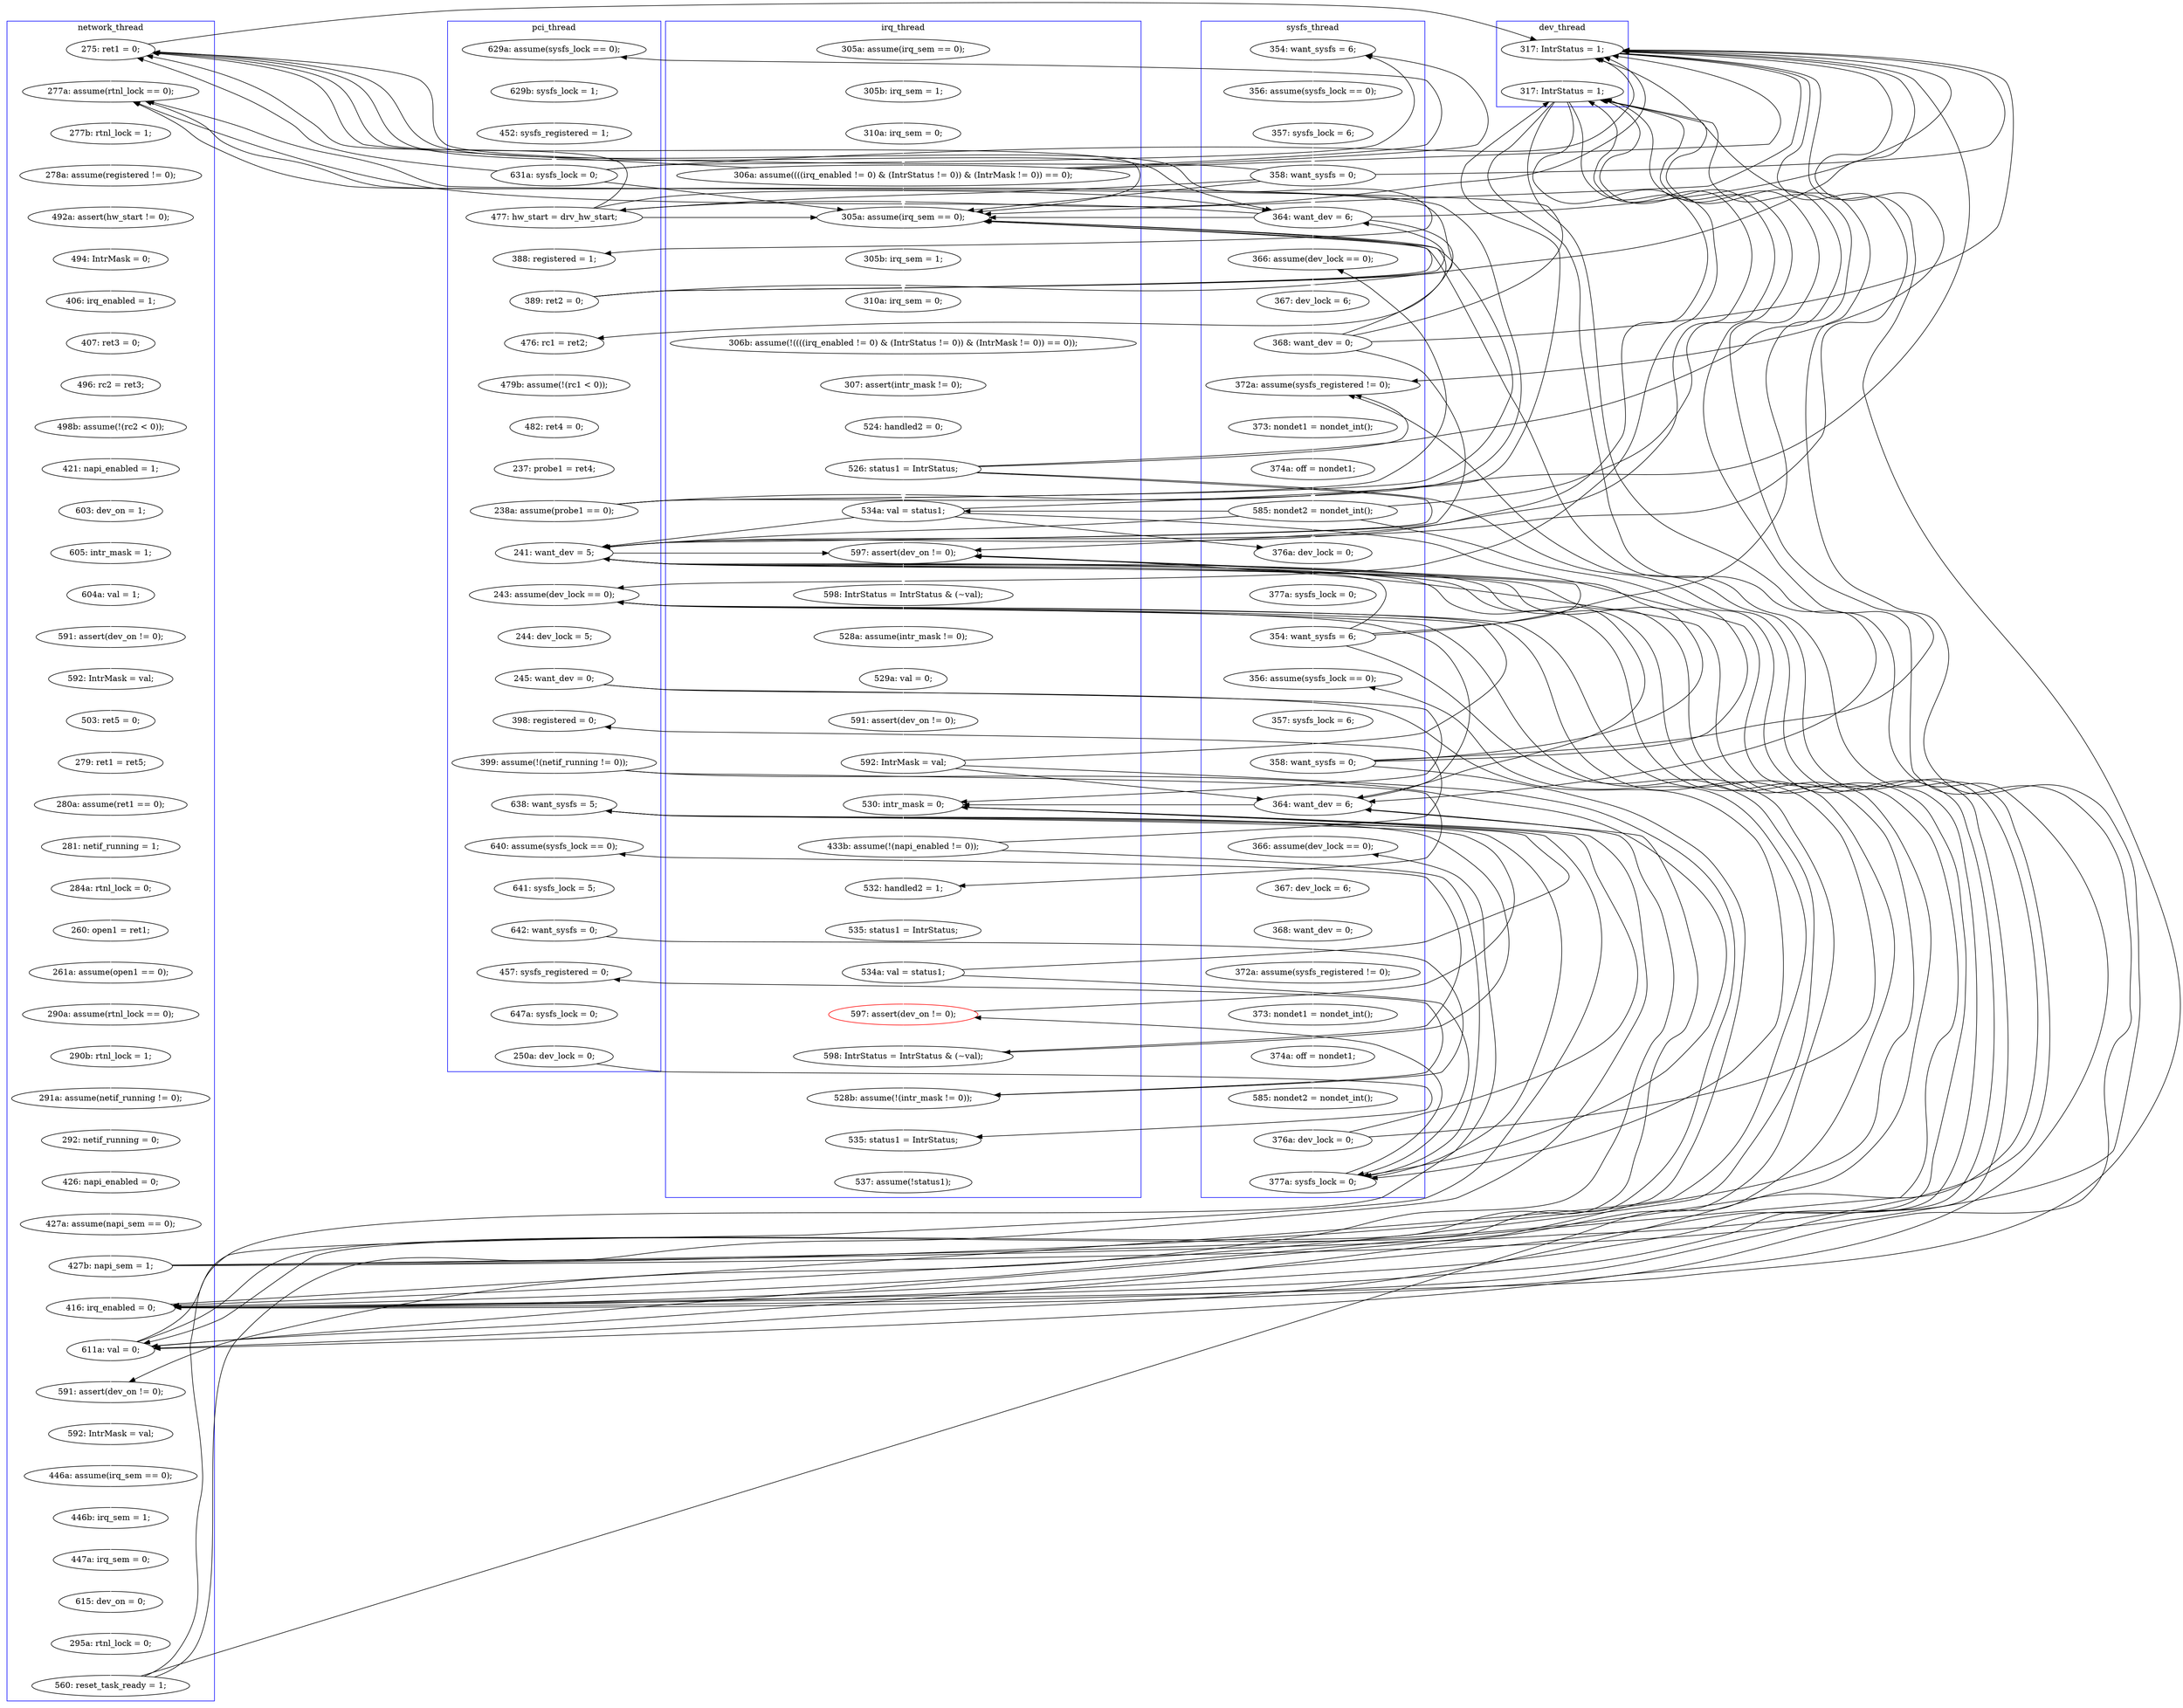 digraph Counterexample {
	152 -> 154 [color = white, style = solid]
	272 -> 289 [color = white, style = solid]
	47 -> 60 [color = white, style = solid]
	142 -> 143 [color = white, style = solid]
	209 -> 211 [color = white, style = solid]
	169 -> 184 [color = black, style = solid, constraint = false]
	262 -> 263 [color = black, style = solid, constraint = false]
	127 -> 130 [color = white, style = solid]
	144 -> 150 [color = black, style = solid, constraint = false]
	60 -> 148 [color = black, style = solid, constraint = false]
	183 -> 184 [color = black, style = solid, constraint = false]
	154 -> 155 [color = white, style = solid]
	265 -> 266 [color = white, style = solid]
	228 -> 229 [color = white, style = solid]
	133 -> 134 [color = white, style = solid]
	68 -> 70 [color = white, style = solid]
	112 -> 113 [color = white, style = solid]
	168 -> 176 [color = black, style = solid, constraint = false]
	79 -> 148 [color = black, style = solid, constraint = false]
	30 -> 31 [color = white, style = solid]
	169 -> 171 [color = black, style = solid, constraint = false]
	252 -> 253 [color = white, style = solid]
	69 -> 80 [color = white, style = solid]
	47 -> 150 [color = black, style = solid, constraint = false]
	179 -> 196 [color = white, style = solid]
	267 -> 272 [color = black, style = solid, constraint = false]
	60 -> 67 [color = white, style = solid]
	261 -> 262 [color = black, style = solid, constraint = false]
	120 -> 121 [color = white, style = solid]
	69 -> 148 [color = black, style = solid, constraint = false]
	33 -> 35 [color = white, style = solid]
	62 -> 148 [color = black, style = solid, constraint = false]
	161 -> 183 [color = black, style = solid, constraint = false]
	183 -> 196 [color = black, style = solid, constraint = false]
	80 -> 81 [color = white, style = solid]
	194 -> 196 [color = black, style = solid, constraint = false]
	176 -> 194 [color = white, style = solid]
	47 -> 54 [color = black, style = solid, constraint = false]
	59 -> 62 [color = black, style = solid, constraint = false]
	60 -> 150 [color = black, style = solid, constraint = false]
	208 -> 209 [color = white, style = solid]
	113 -> 114 [color = white, style = solid]
	258 -> 261 [color = black, style = solid, constraint = false]
	176 -> 185 [color = black, style = solid, constraint = false]
	196 -> 223 [color = white, style = solid]
	62 -> 150 [color = black, style = solid, constraint = false]
	31 -> 33 [color = white, style = solid]
	193 -> 196 [color = black, style = solid, constraint = false]
	256 -> 258 [color = black, style = solid, constraint = false]
	136 -> 137 [color = white, style = solid]
	82 -> 163 [color = white, style = solid]
	68 -> 148 [color = black, style = solid, constraint = false]
	232 -> 234 [color = white, style = solid]
	237 -> 258 [color = black, style = solid, constraint = false]
	144 -> 176 [color = white, style = solid]
	81 -> 82 [color = white, style = solid]
	175 -> 177 [color = white, style = solid]
	193 -> 241 [color = white, style = solid]
	272 -> 278 [color = black, style = solid, constraint = false]
	54 -> 57 [color = white, style = solid]
	105 -> 108 [color = white, style = solid]
	219 -> 235 [color = black, style = solid, constraint = false]
	219 -> 223 [color = black, style = solid, constraint = false]
	168 -> 183 [color = black, style = solid, constraint = false]
	100 -> 101 [color = white, style = solid]
	194 -> 241 [color = black, style = solid, constraint = false]
	161 -> 169 [color = white, style = solid]
	194 -> 235 [color = black, style = solid, constraint = false]
	45 -> 47 [color = white, style = solid]
	237 -> 248 [color = white, style = solid]
	245 -> 252 [color = white, style = solid]
	234 -> 235 [color = black, style = solid, constraint = false]
	179 -> 184 [color = black, style = solid, constraint = false]
	35 -> 150 [color = white, style = solid]
	177 -> 178 [color = white, style = solid]
	42 -> 45 [color = white, style = solid]
	285 -> 289 [color = black, style = solid, constraint = false]
	82 -> 150 [color = black, style = solid, constraint = false]
	219 -> 241 [color = black, style = solid, constraint = false]
	94 -> 95 [color = white, style = solid]
	137 -> 142 [color = white, style = solid]
	165 -> 168 [color = white, style = solid]
	59 -> 148 [color = black, style = solid, constraint = false]
	207 -> 208 [color = white, style = solid]
	70 -> 73 [color = white, style = solid]
	101 -> 102 [color = white, style = solid]
	179 -> 185 [color = black, style = solid, constraint = false]
	150 -> 151 [color = white, style = solid]
	263 -> 272 [color = white, style = solid]
	82 -> 86 [color = black, style = solid, constraint = false]
	199 -> 207 [color = white, style = solid]
	196 -> 235 [color = black, style = solid, constraint = false]
	57 -> 58 [color = white, style = solid]
	214 -> 219 [color = white, style = solid]
	108 -> 112 [color = white, style = solid]
	60 -> 69 [color = black, style = solid, constraint = false]
	62 -> 67 [color = black, style = solid, constraint = false]
	169 -> 185 [color = white, style = solid]
	102 -> 105 [color = white, style = solid]
	224 -> 225 [color = white, style = solid]
	237 -> 241 [color = black, style = solid, constraint = false]
	58 -> 59 [color = white, style = solid]
	175 -> 184 [color = black, style = solid, constraint = false]
	168 -> 169 [color = black, style = solid, constraint = false]
	234 -> 241 [color = black, style = solid, constraint = false]
	68 -> 150 [color = black, style = solid, constraint = false]
	76 -> 79 [color = white, style = solid]
	234 -> 258 [color = white, style = solid]
	163 -> 164 [color = white, style = solid]
	125 -> 126 [color = white, style = solid]
	289 -> 298 [color = white, style = solid]
	87 -> 89 [color = white, style = solid]
	193 -> 194 [color = black, style = solid, constraint = false]
	148 -> 150 [color = black, style = solid, constraint = false]
	79 -> 183 [color = white, style = solid]
	196 -> 197 [color = black, style = solid, constraint = false]
	161 -> 184 [color = black, style = solid, constraint = false]
	235 -> 236 [color = white, style = solid]
	67 -> 68 [color = white, style = solid]
	60 -> 62 [color = black, style = solid, constraint = false]
	278 -> 281 [color = white, style = solid]
	168 -> 171 [color = white, style = solid]
	267 -> 278 [color = white, style = solid]
	35 -> 41 [color = black, style = solid, constraint = false]
	41 -> 42 [color = white, style = solid]
	190 -> 192 [color = white, style = solid]
	249 -> 252 [color = black, style = solid, constraint = false]
	160 -> 161 [color = white, style = solid]
	236 -> 237 [color = white, style = solid]
	175 -> 185 [color = black, style = solid, constraint = false]
	155 -> 160 [color = white, style = solid]
	151 -> 152 [color = white, style = solid]
	161 -> 163 [color = black, style = solid, constraint = false]
	62 -> 69 [color = black, style = solid, constraint = false]
	184 -> 194 [color = black, style = solid, constraint = false]
	196 -> 241 [color = black, style = solid, constraint = false]
	256 -> 262 [color = black, style = solid, constraint = false]
	178 -> 179 [color = white, style = solid]
	248 -> 249 [color = white, style = solid]
	35 -> 54 [color = black, style = solid, constraint = false]
	192 -> 193 [color = white, style = solid]
	74 -> 76 [color = white, style = solid]
	117 -> 120 [color = white, style = solid]
	130 -> 133 [color = white, style = solid]
	184 -> 235 [color = black, style = solid, constraint = false]
	79 -> 80 [color = black, style = solid, constraint = false]
	169 -> 183 [color = black, style = solid, constraint = false]
	82 -> 183 [color = black, style = solid, constraint = false]
	176 -> 183 [color = black, style = solid, constraint = false]
	73 -> 74 [color = white, style = solid]
	144 -> 163 [color = black, style = solid, constraint = false]
	194 -> 197 [color = white, style = solid]
	59 -> 150 [color = black, style = solid, constraint = false]
	263 -> 265 [color = black, style = solid, constraint = false]
	82 -> 148 [color = black, style = solid, constraint = false]
	68 -> 86 [color = black, style = solid, constraint = false]
	229 -> 232 [color = white, style = solid]
	266 -> 267 [color = white, style = solid]
	86 -> 87 [color = white, style = solid]
	184 -> 196 [color = black, style = solid, constraint = false]
	79 -> 150 [color = black, style = solid, constraint = false]
	143 -> 144 [color = white, style = solid]
	79 -> 86 [color = black, style = solid, constraint = false]
	176 -> 184 [color = black, style = solid, constraint = false]
	249 -> 258 [color = black, style = solid, constraint = false]
	256 -> 261 [color = white, style = solid]
	161 -> 176 [color = black, style = solid, constraint = false]
	175 -> 176 [color = black, style = solid, constraint = false]
	144 -> 183 [color = black, style = solid, constraint = false]
	176 -> 177 [color = black, style = solid, constraint = false]
	183 -> 185 [color = black, style = solid, constraint = false]
	223 -> 224 [color = white, style = solid]
	59 -> 60 [color = black, style = solid, constraint = false]
	245 -> 248 [color = black, style = solid, constraint = false]
	281 -> 285 [color = white, style = solid]
	114 -> 116 [color = white, style = solid]
	183 -> 235 [color = white, style = solid]
	89 -> 94 [color = white, style = solid]
	193 -> 235 [color = black, style = solid, constraint = false]
	69 -> 86 [color = black, style = solid, constraint = false]
	148 -> 183 [color = black, style = solid, constraint = false]
	183 -> 194 [color = black, style = solid, constraint = false]
	148 -> 184 [color = white, style = solid]
	225 -> 227 [color = white, style = solid]
	172 -> 175 [color = white, style = solid]
	168 -> 184 [color = black, style = solid, constraint = false]
	47 -> 62 [color = black, style = solid, constraint = false]
	126 -> 127 [color = white, style = solid]
	134 -> 136 [color = white, style = solid]
	179 -> 183 [color = black, style = solid, constraint = false]
	69 -> 70 [color = black, style = solid, constraint = false]
	171 -> 172 [color = white, style = solid]
	35 -> 62 [color = black, style = solid, constraint = false]
	164 -> 165 [color = white, style = solid]
	121 -> 124 [color = white, style = solid]
	68 -> 69 [color = black, style = solid, constraint = false]
	189 -> 190 [color = white, style = solid]
	148 -> 176 [color = black, style = solid, constraint = false]
	261 -> 263 [color = white, style = solid]
	186 -> 189 [color = white, style = solid]
	62 -> 86 [color = white, style = solid]
	35 -> 148 [color = black, style = solid, constraint = false]
	185 -> 186 [color = white, style = solid]
	245 -> 258 [color = black, style = solid, constraint = false]
	175 -> 183 [color = black, style = solid, constraint = false]
	69 -> 150 [color = black, style = solid, constraint = false]
	95 -> 100 [color = white, style = solid]
	184 -> 185 [color = black, style = solid, constraint = false]
	148 -> 163 [color = black, style = solid, constraint = false]
	144 -> 148 [color = black, style = solid, constraint = false]
	258 -> 262 [color = black, style = solid, constraint = false]
	124 -> 125 [color = white, style = solid]
	262 -> 265 [color = white, style = solid]
	59 -> 69 [color = white, style = solid]
	211 -> 214 [color = white, style = solid]
	227 -> 228 [color = white, style = solid]
	249 -> 262 [color = white, style = solid]
	197 -> 199 [color = white, style = solid]
	169 -> 176 [color = black, style = solid, constraint = false]
	47 -> 148 [color = black, style = solid, constraint = false]
	179 -> 194 [color = black, style = solid, constraint = false]
	116 -> 117 [color = white, style = solid]
	253 -> 256 [color = white, style = solid]
	241 -> 245 [color = white, style = solid]
	subgraph cluster3 {
		label = irq_thread
		color = blue
		33  [label = "310a: irq_sem = 0;"]
		272  [label = "528b: assume(!(intr_mask != 0));"]
		193  [label = "592: IntrMask = val;"]
		256  [label = "534a: val = status1;"]
		161  [label = "526: status1 = IntrStatus;"]
		241  [label = "530: intr_mask = 0;"]
		245  [label = "433b: assume(!(napi_enabled != 0));"]
		186  [label = "598: IntrStatus = IntrStatus & (~val);"]
		298  [label = "537: assume(!status1);"]
		263  [label = "598: IntrStatus = IntrStatus & (~val);"]
		185  [label = "597: assert(dev_on != 0);"]
		155  [label = "307: assert(intr_mask != 0);"]
		289  [label = "535: status1 = IntrStatus;"]
		154  [label = "306b: assume(!((((irq_enabled != 0) & (IntrStatus != 0)) & (IntrMask != 0)) == 0));"]
		150  [label = "305a: assume(irq_sem == 0);"]
		160  [label = "524: handled2 = 0;"]
		169  [label = "534a: val = status1;"]
		152  [label = "310a: irq_sem = 0;"]
		261  [label = "597: assert(dev_on != 0);", color = red]
		252  [label = "532: handled2 = 1;"]
		151  [label = "305b: irq_sem = 1;"]
		35  [label = "306a: assume((((irq_enabled != 0) & (IntrStatus != 0)) & (IntrMask != 0)) == 0);"]
		253  [label = "535: status1 = IntrStatus;"]
		30  [label = "305a: assume(irq_sem == 0);"]
		190  [label = "529a: val = 0;"]
		31  [label = "305b: irq_sem = 1;"]
		189  [label = "528a: assume(intr_mask != 0);"]
		192  [label = "591: assert(dev_on != 0);"]
	}
	subgraph cluster7 {
		label = dev_thread
		color = blue
		148  [label = "317: IntrStatus = 1;"]
		184  [label = "317: IntrStatus = 1;"]
	}
	subgraph cluster6 {
		label = sysfs_thread
		color = blue
		177  [label = "356: assume(sysfs_lock == 0);"]
		163  [label = "372a: assume(sysfs_registered != 0);"]
		227  [label = "372a: assume(sysfs_registered != 0);"]
		179  [label = "358: want_sysfs = 0;"]
		224  [label = "367: dev_lock = 6;"]
		80  [label = "366: assume(dev_lock == 0);"]
		171  [label = "376a: dev_lock = 0;"]
		232  [label = "585: nondet2 = nondet_int();"]
		59  [label = "358: want_sysfs = 0;"]
		223  [label = "366: assume(dev_lock == 0);"]
		234  [label = "376a: dev_lock = 0;"]
		196  [label = "364: want_dev = 6;"]
		165  [label = "374a: off = nondet1;"]
		168  [label = "585: nondet2 = nondet_int();"]
		81  [label = "367: dev_lock = 6;"]
		258  [label = "377a: sysfs_lock = 0;"]
		69  [label = "364: want_dev = 6;"]
		82  [label = "368: want_dev = 0;"]
		229  [label = "374a: off = nondet1;"]
		164  [label = "373: nondet1 = nondet_int();"]
		58  [label = "357: sysfs_lock = 6;"]
		175  [label = "354: want_sysfs = 6;"]
		228  [label = "373: nondet1 = nondet_int();"]
		172  [label = "377a: sysfs_lock = 0;"]
		54  [label = "354: want_sysfs = 6;"]
		225  [label = "368: want_dev = 0;"]
		57  [label = "356: assume(sysfs_lock == 0);"]
		178  [label = "357: sysfs_lock = 6;"]
	}
	subgraph cluster1 {
		label = pci_thread
		color = blue
		67  [label = "388: registered = 1;"]
		60  [label = "477: hw_start = drv_hw_start;"]
		266  [label = "641: sysfs_lock = 5;"]
		237  [label = "245: want_dev = 0;"]
		45  [label = "452: sysfs_registered = 1;"]
		73  [label = "479b: assume(!(rc1 < 0));"]
		265  [label = "640: assume(sysfs_lock == 0);"]
		267  [label = "642: want_sysfs = 0;"]
		42  [label = "629b: sysfs_lock = 1;"]
		285  [label = "250a: dev_lock = 0;"]
		68  [label = "389: ret2 = 0;"]
		262  [label = "638: want_sysfs = 5;"]
		236  [label = "244: dev_lock = 5;"]
		235  [label = "243: assume(dev_lock == 0);"]
		281  [label = "647a: sysfs_lock = 0;"]
		278  [label = "457: sysfs_registered = 0;"]
		76  [label = "237: probe1 = ret4;"]
		70  [label = "476: rc1 = ret2;"]
		74  [label = "482: ret4 = 0;"]
		79  [label = "238a: assume(probe1 == 0);"]
		249  [label = "399: assume(!(netif_running != 0));"]
		41  [label = "629a: assume(sysfs_lock == 0);"]
		248  [label = "398: registered = 0;"]
		47  [label = "631a: sysfs_lock = 0;"]
		183  [label = "241: want_dev = 5;"]
	}
	subgraph cluster2 {
		label = network_thread
		color = blue
		116  [label = "591: assert(dev_on != 0);"]
		197  [label = "591: assert(dev_on != 0);"]
		95  [label = "494: IntrMask = 0;"]
		137  [label = "292: netif_running = 0;"]
		126  [label = "284a: rtnl_lock = 0;"]
		89  [label = "278a: assume(registered != 0);"]
		133  [label = "290a: assume(rtnl_lock == 0);"]
		214  [label = "295a: rtnl_lock = 0;"]
		114  [label = "604a: val = 1;"]
		199  [label = "592: IntrMask = val;"]
		219  [label = "560: reset_task_ready = 1;"]
		62  [label = "275: ret1 = 0;"]
		121  [label = "279: ret1 = ret5;"]
		194  [label = "611a: val = 0;"]
		208  [label = "446b: irq_sem = 1;"]
		108  [label = "421: napi_enabled = 1;"]
		125  [label = "281: netif_running = 1;"]
		105  [label = "498b: assume(!(rc2 < 0));"]
		124  [label = "280a: assume(ret1 == 0);"]
		87  [label = "277b: rtnl_lock = 1;"]
		143  [label = "427a: assume(napi_sem == 0);"]
		100  [label = "406: irq_enabled = 1;"]
		112  [label = "603: dev_on = 1;"]
		113  [label = "605: intr_mask = 1;"]
		117  [label = "592: IntrMask = val;"]
		207  [label = "446a: assume(irq_sem == 0);"]
		120  [label = "503: ret5 = 0;"]
		94  [label = "492a: assert(hw_start != 0);"]
		176  [label = "416: irq_enabled = 0;"]
		142  [label = "426: napi_enabled = 0;"]
		136  [label = "291a: assume(netif_running != 0);"]
		209  [label = "447a: irq_sem = 0;"]
		130  [label = "261a: assume(open1 == 0);"]
		134  [label = "290b: rtnl_lock = 1;"]
		127  [label = "260: open1 = ret1;"]
		101  [label = "407: ret3 = 0;"]
		211  [label = "615: dev_on = 0;"]
		86  [label = "277a: assume(rtnl_lock == 0);"]
		102  [label = "496: rc2 = ret3;"]
		144  [label = "427b: napi_sem = 1;"]
	}
}